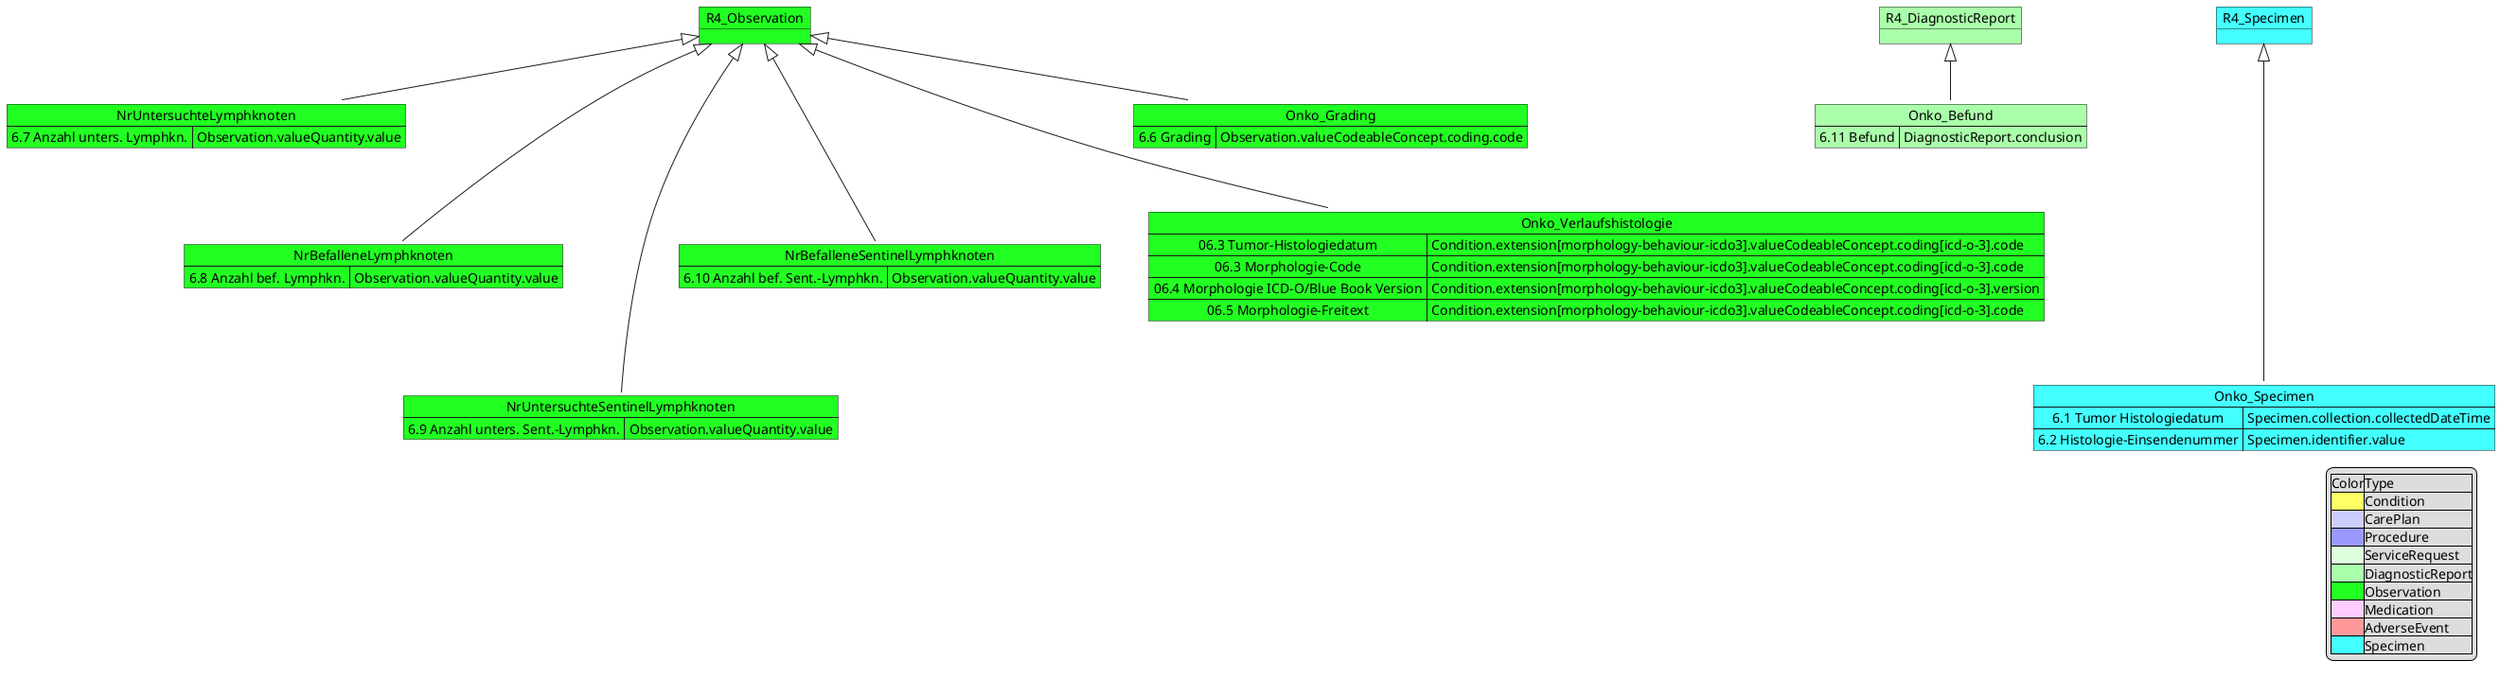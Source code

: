 @startuml MII_Onko_06_Histologie

object R4_Observation #22FF22

Map  NrUntersuchteLymphknoten #22FF22 {
    6.7 Anzahl unters. Lymphkn. => Observation.valueQuantity.value
}

R4_Observation <|-down- NrUntersuchteLymphknoten

Map NrBefalleneLymphknoten #22FF22 {
6.8 Anzahl bef. Lymphkn. => Observation.valueQuantity.value
}
R4_Observation <|-down-- NrBefalleneLymphknoten


Map NrUntersuchteSentinelLymphknoten  #22FF22{
6.9 Anzahl unters. Sent.-Lymphkn. => Observation.valueQuantity.value
}

R4_Observation <|-down--- NrUntersuchteSentinelLymphknoten

Map NrBefalleneSentinelLymphknoten  #22FF22{
6.10 Anzahl bef. Sent.-Lymphkn. => Observation.valueQuantity.value
}
R4_Observation <|-down-- NrBefalleneSentinelLymphknoten

Map Onko_Verlaufshistologie #22FF22 {
    06.3 Tumor-Histologiedatum=> Condition.extension[morphology-behaviour-icdo3].valueCodeableConcept.coding[icd-o-3].code
    06.3 Morphologie-Code => Condition.extension[morphology-behaviour-icdo3].valueCodeableConcept.coding[icd-o-3].code
    06.4 Morphologie ICD-O/Blue Book Version => Condition.extension[morphology-behaviour-icdo3].valueCodeableConcept.coding[icd-o-3].version
    06.5 Morphologie-Freitext => Condition.extension[morphology-behaviour-icdo3].valueCodeableConcept.coding[icd-o-3].code
}

R4_Observation <|-down-- Onko_Verlaufshistologie


Map Onko_Grading #22FF22 {
6.6 Grading =>Observation.valueCodeableConcept.coding.code
}
R4_Observation <|-- Onko_Grading

Map Onko_Befund #AAFFAA{
6.11 Befund => DiagnosticReport.conclusion
}

 
object R4_DiagnosticReport #AAFFAA
R4_DiagnosticReport <|-- Onko_Befund 

Map Onko_Specimen #44FFFF {
6.1 Tumor Histologiedatum => Specimen.collection.collectedDateTime
6.2 Histologie-Einsendenummer => Specimen.identifier.value
}

object R4_Specimen #44FFFF
R4_Specimen <|---- Onko_Specimen

legend right 
|Color|Type|
|<#FFFF66>|Condition|
|<#CCCCFF>|CarePlan|
|<#9999FF>|Procedure|
|<#DDFFDD>|ServiceRequest|
|<#AAFFAA>|DiagnosticReport|
|<#22FF22>|Observation|
|<#FFCCFF>|Medication|
|<#FF9999>|AdverseEvent|
|<#44FFFF>|Specimen|
endlegend



@enduml
